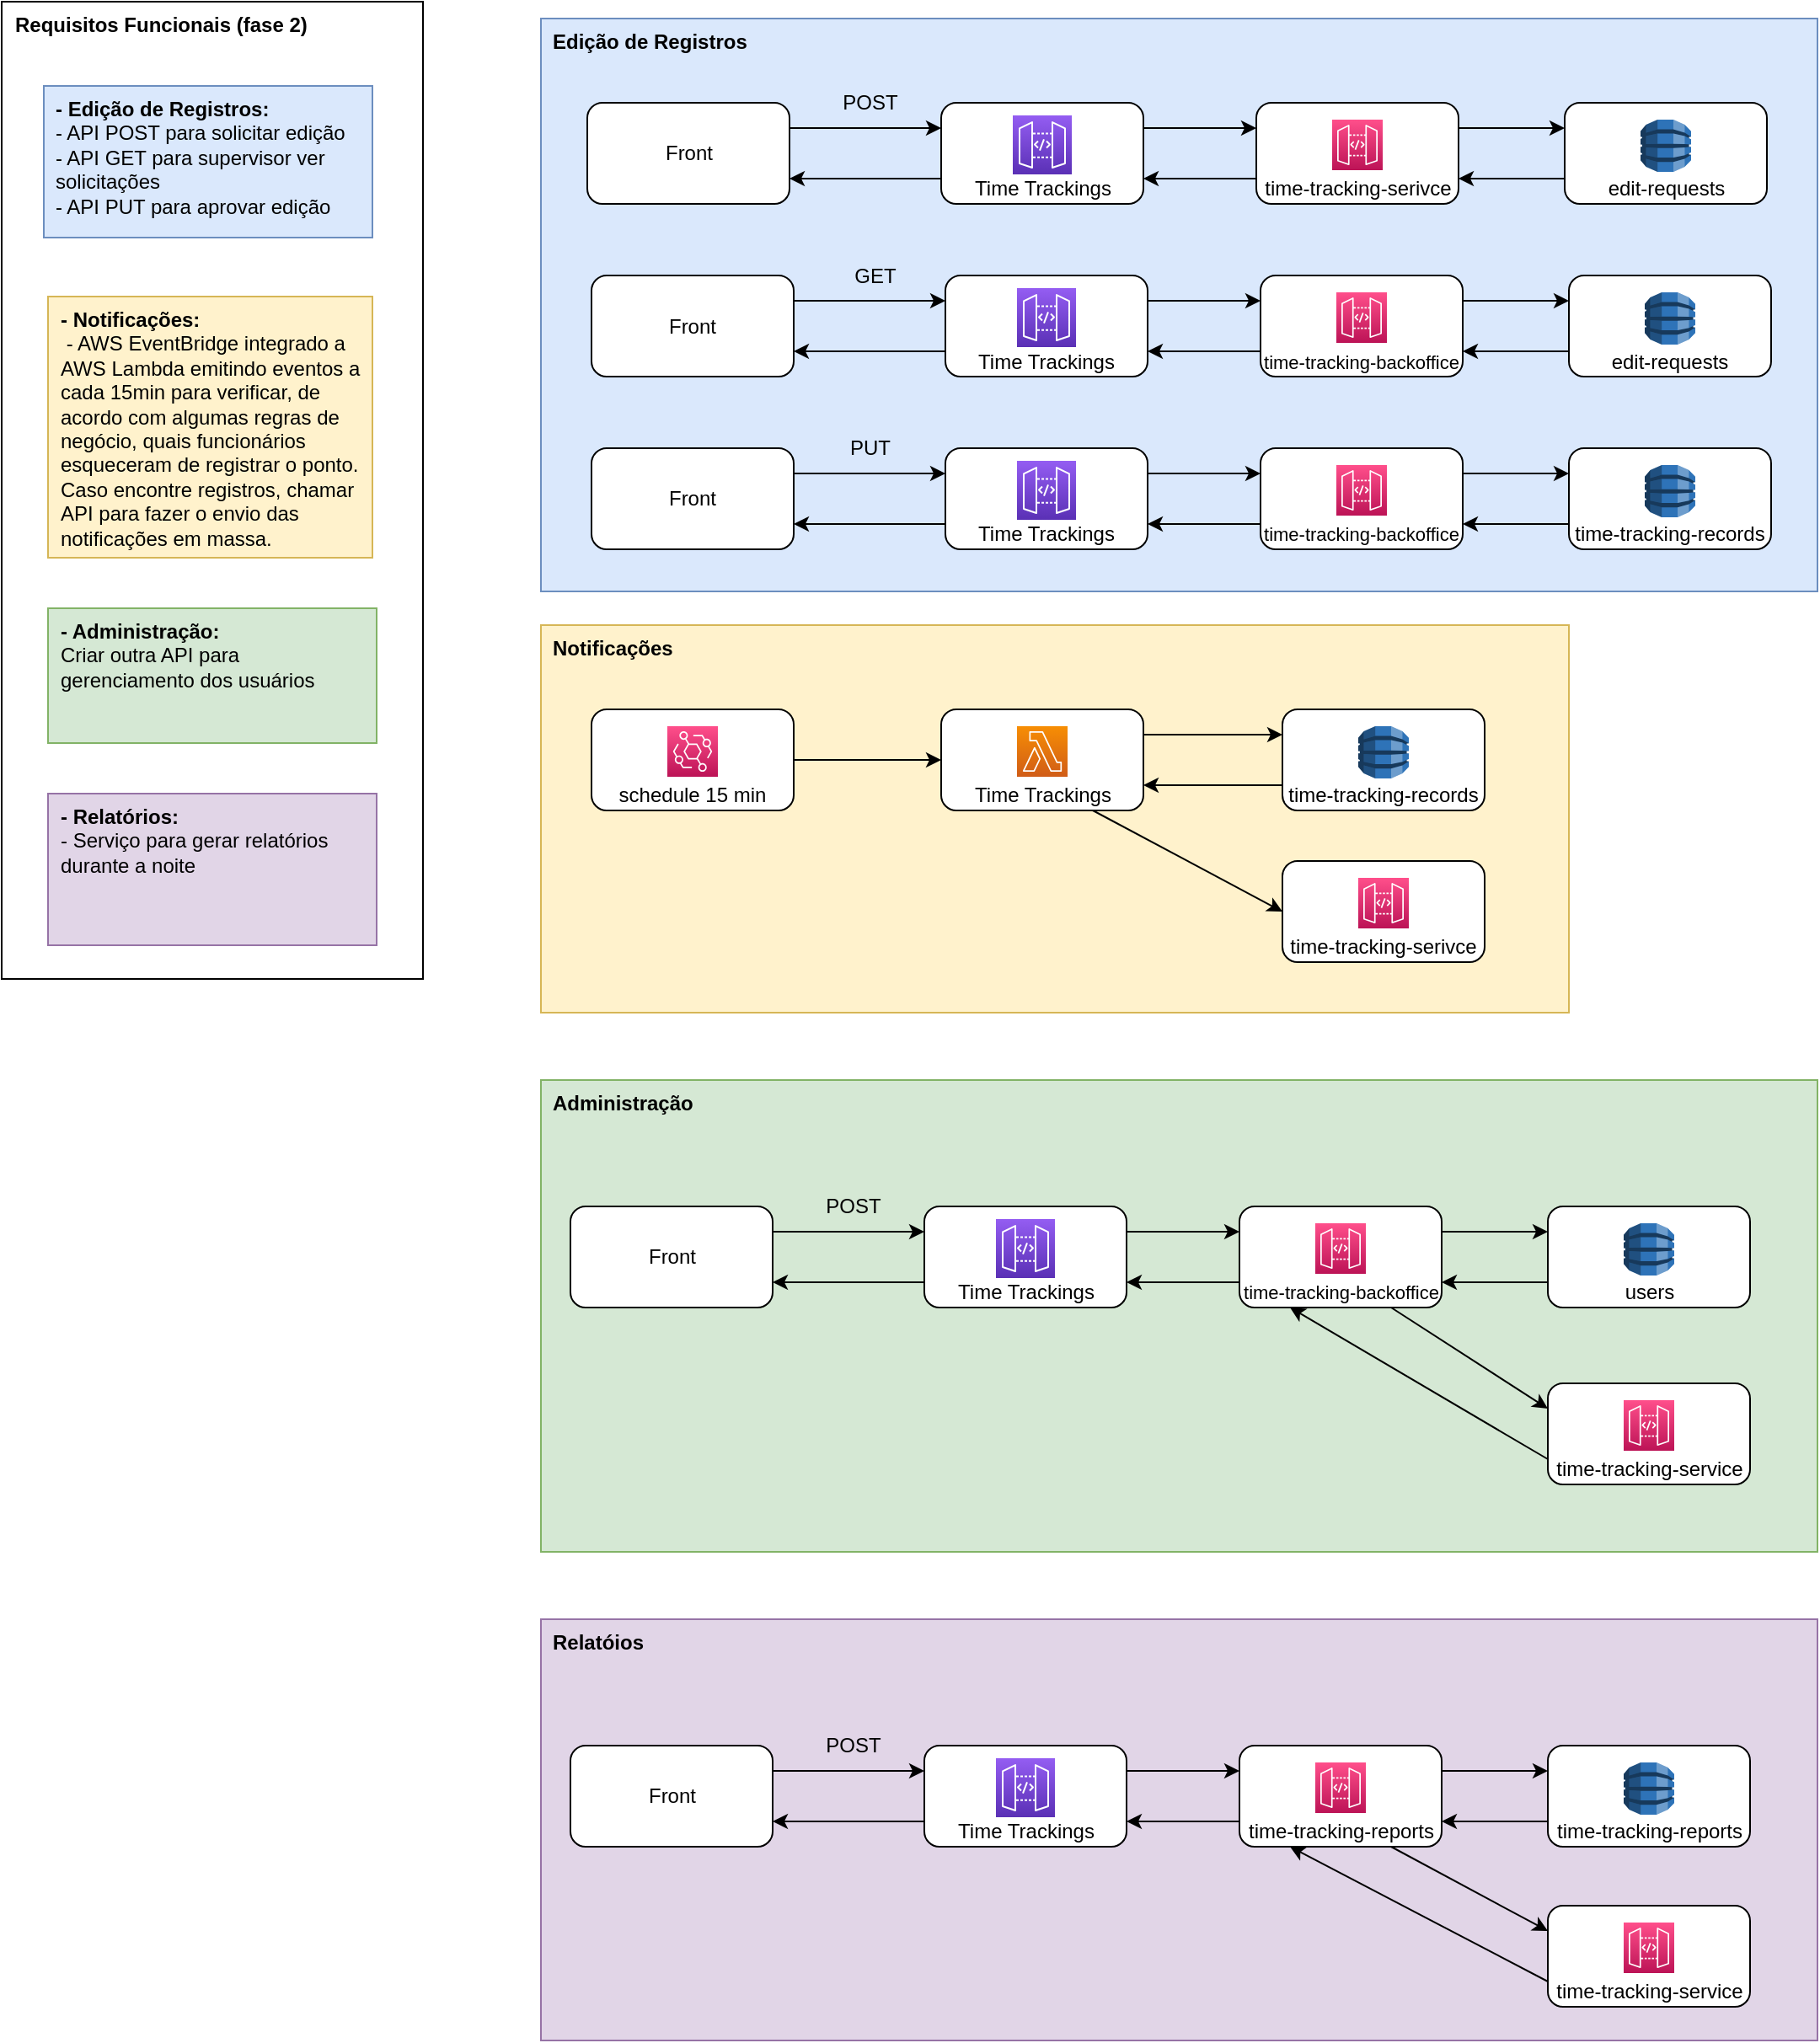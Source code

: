 <mxfile>
    <diagram id="Dt_Y4vuhJiNYURmJwnkU" name="Page-1">
        <mxGraphModel dx="3785" dy="1968" grid="1" gridSize="10" guides="1" tooltips="1" connect="1" arrows="1" fold="1" page="1" pageScale="1" pageWidth="850" pageHeight="1100" math="0" shadow="0">
            <root>
                <mxCell id="0"/>
                <mxCell id="1" parent="0"/>
                <mxCell id="3" value="Requisitos Funcionais (fase 2)" style="rounded=0;whiteSpace=wrap;html=1;align=left;verticalAlign=top;fontStyle=1;spacingLeft=6;" vertex="1" parent="1">
                    <mxGeometry x="20" y="20" width="250" height="500" as="geometry"/>
                </mxCell>
                <mxCell id="4" value="&lt;b&gt;- Edição de Registros:&lt;/b&gt;&lt;br&gt;- API POST para solicitar edição&lt;br&gt;- API PUT para aprovar edição" style="rounded=0;whiteSpace=wrap;html=1;align=left;verticalAlign=top;spacingLeft=5;" vertex="1" parent="1">
                    <mxGeometry x="45" y="70" width="195" height="60" as="geometry"/>
                </mxCell>
                <mxCell id="5" value="&lt;b&gt;- Notificações:&lt;/b&gt;&lt;br&gt;&amp;nbsp;" style="rounded=0;whiteSpace=wrap;html=1;align=left;verticalAlign=top;spacingLeft=5;" vertex="1" parent="1">
                    <mxGeometry x="45" y="160" width="195" height="90" as="geometry"/>
                </mxCell>
                <mxCell id="6" value="&lt;b&gt;- Administração:&lt;/b&gt;&lt;br&gt;" style="rounded=0;whiteSpace=wrap;html=1;align=left;verticalAlign=top;spacingLeft=5;" vertex="1" parent="1">
                    <mxGeometry x="45" y="285" width="195" height="80" as="geometry"/>
                </mxCell>
                <mxCell id="7" value="&lt;b&gt;- Relatórios:&lt;/b&gt;&lt;br&gt;" style="rounded=0;whiteSpace=wrap;html=1;align=left;verticalAlign=top;spacingLeft=5;" vertex="1" parent="1">
                    <mxGeometry x="45" y="400" width="195" height="90" as="geometry"/>
                </mxCell>
                <mxCell id="8" value="Requisitos Funcionais (fase 2)" style="rounded=0;whiteSpace=wrap;html=1;align=left;verticalAlign=top;fontStyle=1;spacingLeft=6;" vertex="1" parent="1">
                    <mxGeometry x="20" y="20" width="250" height="580" as="geometry"/>
                </mxCell>
                <mxCell id="9" value="&lt;b&gt;- Edição de Registros:&lt;/b&gt;&lt;br&gt;- API POST para solicitar edição&lt;br&gt;- API GET para supervisor ver solicitações&lt;br&gt;- API PUT para aprovar edição" style="rounded=0;whiteSpace=wrap;html=1;align=left;verticalAlign=top;spacingLeft=5;fillColor=#dae8fc;strokeColor=#6c8ebf;" vertex="1" parent="1">
                    <mxGeometry x="45" y="70" width="195" height="90" as="geometry"/>
                </mxCell>
                <mxCell id="10" value="&lt;b&gt;- Notificações:&lt;/b&gt;&lt;br&gt;&amp;nbsp;- AWS EventBridge integrado a AWS Lambda emitindo eventos a cada 15min para verificar, de acordo com algumas regras de negócio, quais funcionários esqueceram de registrar o ponto. Caso encontre registros, chamar API para fazer o envio das notificações em massa." style="rounded=0;whiteSpace=wrap;html=1;align=left;verticalAlign=top;spacingLeft=5;fillColor=#fff2cc;strokeColor=#d6b656;" vertex="1" parent="1">
                    <mxGeometry x="47.5" y="195" width="192.5" height="155" as="geometry"/>
                </mxCell>
                <mxCell id="11" value="&lt;b&gt;- Administração:&lt;br&gt;&lt;/b&gt;Criar outra API para gerenciamento dos usuários" style="rounded=0;whiteSpace=wrap;html=1;align=left;verticalAlign=top;spacingLeft=5;fillColor=#d5e8d4;strokeColor=#82b366;" vertex="1" parent="1">
                    <mxGeometry x="47.5" y="380" width="195" height="80" as="geometry"/>
                </mxCell>
                <mxCell id="12" value="&lt;b&gt;- Relatórios:&lt;br&gt;&lt;/b&gt;- Serviço para gerar relatórios durante a noite" style="rounded=0;whiteSpace=wrap;html=1;align=left;verticalAlign=top;spacingLeft=5;fillColor=#e1d5e7;strokeColor=#9673a6;" vertex="1" parent="1">
                    <mxGeometry x="47.5" y="490" width="195" height="90" as="geometry"/>
                </mxCell>
                <mxCell id="68" value="&lt;b style=&quot;border-color: var(--border-color);&quot;&gt;Edição de Registros&lt;/b&gt;" style="rounded=0;whiteSpace=wrap;html=1;container=0;align=left;verticalAlign=top;spacingLeft=5;fillColor=#dae8fc;strokeColor=#6c8ebf;" vertex="1" parent="1">
                    <mxGeometry x="340" y="30" width="757.5" height="340" as="geometry"/>
                </mxCell>
                <mxCell id="69" style="edgeStyle=none;html=1;entryX=0;entryY=0.25;entryDx=0;entryDy=0;exitX=1;exitY=0.25;exitDx=0;exitDy=0;" edge="1" parent="1" source="70" target="84">
                    <mxGeometry relative="1" as="geometry"/>
                </mxCell>
                <mxCell id="70" value="Front" style="rounded=1;whiteSpace=wrap;html=1;container=0;" vertex="1" parent="1">
                    <mxGeometry x="367.5" y="80" width="120" height="60" as="geometry"/>
                </mxCell>
                <mxCell id="71" value="POST" style="text;html=1;align=center;verticalAlign=middle;resizable=0;points=[];autosize=1;strokeColor=none;fillColor=none;container=0;" vertex="1" parent="1">
                    <mxGeometry x="505" y="65" width="60" height="30" as="geometry"/>
                </mxCell>
                <mxCell id="72" value="" style="group;spacingBottom=0;" vertex="1" connectable="0" parent="1">
                    <mxGeometry x="764.5" y="80" width="123" height="103" as="geometry"/>
                </mxCell>
                <mxCell id="73" value="&lt;span style=&quot;&quot;&gt;time-tracking-serivce&lt;/span&gt;" style="rounded=1;whiteSpace=wrap;html=1;container=0;verticalAlign=bottom;" vertex="1" parent="72">
                    <mxGeometry width="120" height="60" as="geometry"/>
                </mxCell>
                <mxCell id="74" value="" style="sketch=0;points=[[0,0,0],[0.25,0,0],[0.5,0,0],[0.75,0,0],[1,0,0],[0,1,0],[0.25,1,0],[0.5,1,0],[0.75,1,0],[1,1,0],[0,0.25,0],[0,0.5,0],[0,0.75,0],[1,0.25,0],[1,0.5,0],[1,0.75,0]];outlineConnect=0;fontColor=#232F3E;gradientColor=#FF4F8B;gradientDirection=north;fillColor=#BC1356;strokeColor=#ffffff;dashed=0;verticalLabelPosition=bottom;verticalAlign=top;align=center;html=1;fontSize=12;fontStyle=0;aspect=fixed;shape=mxgraph.aws4.resourceIcon;resIcon=mxgraph.aws4.api_gateway;container=0;" vertex="1" parent="72">
                    <mxGeometry x="45" y="10" width="30" height="30" as="geometry"/>
                </mxCell>
                <mxCell id="75" value="" style="group" vertex="1" connectable="0" parent="1">
                    <mxGeometry x="947.5" y="80" width="120" height="60" as="geometry"/>
                </mxCell>
                <mxCell id="76" value="edit-requests" style="rounded=1;whiteSpace=wrap;html=1;container=0;verticalAlign=bottom;" vertex="1" parent="75">
                    <mxGeometry width="120" height="60" as="geometry"/>
                </mxCell>
                <mxCell id="77" value="" style="outlineConnect=0;dashed=0;verticalLabelPosition=bottom;verticalAlign=top;align=center;html=1;shape=mxgraph.aws3.dynamo_db;fillColor=#2E73B8;gradientColor=none;" vertex="1" parent="75">
                    <mxGeometry x="45" y="10" width="30" height="31" as="geometry"/>
                </mxCell>
                <mxCell id="78" style="edgeStyle=none;html=1;entryX=0;entryY=0.25;entryDx=0;entryDy=0;exitX=1;exitY=0.25;exitDx=0;exitDy=0;" edge="1" parent="1" source="73" target="76">
                    <mxGeometry relative="1" as="geometry"/>
                </mxCell>
                <mxCell id="79" style="edgeStyle=none;html=1;entryX=1;entryY=0.75;entryDx=0;entryDy=0;exitX=0;exitY=0.75;exitDx=0;exitDy=0;" edge="1" parent="1" source="76" target="73">
                    <mxGeometry relative="1" as="geometry"/>
                </mxCell>
                <mxCell id="80" style="edgeStyle=none;html=1;entryX=1;entryY=0.75;entryDx=0;entryDy=0;exitX=0;exitY=0.75;exitDx=0;exitDy=0;" edge="1" parent="1" source="84" target="70">
                    <mxGeometry relative="1" as="geometry"/>
                </mxCell>
                <mxCell id="81" style="edgeStyle=none;html=1;entryX=0;entryY=0.25;entryDx=0;entryDy=0;exitX=1;exitY=0.25;exitDx=0;exitDy=0;" edge="1" parent="1" source="84" target="73">
                    <mxGeometry relative="1" as="geometry"/>
                </mxCell>
                <mxCell id="82" style="edgeStyle=none;html=1;entryX=1;entryY=0.75;entryDx=0;entryDy=0;exitX=0;exitY=0.75;exitDx=0;exitDy=0;" edge="1" parent="1" source="73" target="84">
                    <mxGeometry relative="1" as="geometry"/>
                </mxCell>
                <mxCell id="83" value="" style="group" vertex="1" connectable="0" parent="1">
                    <mxGeometry x="577.5" y="80" width="120" height="60" as="geometry"/>
                </mxCell>
                <mxCell id="84" value="&lt;span style=&quot;&quot;&gt;Time Trackings&lt;/span&gt;" style="rounded=1;whiteSpace=wrap;html=1;container=0;verticalAlign=bottom;" vertex="1" parent="83">
                    <mxGeometry width="120" height="60" as="geometry"/>
                </mxCell>
                <mxCell id="85" value="" style="sketch=0;points=[[0,0,0],[0.25,0,0],[0.5,0,0],[0.75,0,0],[1,0,0],[0,1,0],[0.25,1,0],[0.5,1,0],[0.75,1,0],[1,1,0],[0,0.25,0],[0,0.5,0],[0,0.75,0],[1,0.25,0],[1,0.5,0],[1,0.75,0]];outlineConnect=0;fontColor=#232F3E;gradientColor=#945DF2;gradientDirection=north;fillColor=#5A30B5;strokeColor=#ffffff;dashed=0;verticalLabelPosition=bottom;verticalAlign=top;align=center;html=1;fontSize=12;fontStyle=0;aspect=fixed;shape=mxgraph.aws4.resourceIcon;resIcon=mxgraph.aws4.api_gateway;" vertex="1" parent="83">
                    <mxGeometry x="42.5" y="7.5" width="35" height="35" as="geometry"/>
                </mxCell>
                <mxCell id="86" style="edgeStyle=none;html=1;entryX=0;entryY=0.25;entryDx=0;entryDy=0;exitX=1;exitY=0.25;exitDx=0;exitDy=0;" edge="1" parent="1" source="87" target="100">
                    <mxGeometry relative="1" as="geometry"/>
                </mxCell>
                <mxCell id="87" value="Front" style="rounded=1;whiteSpace=wrap;html=1;container=0;" vertex="1" parent="1">
                    <mxGeometry x="370" y="182.5" width="120" height="60" as="geometry"/>
                </mxCell>
                <mxCell id="88" value="GET" style="text;html=1;align=center;verticalAlign=middle;resizable=0;points=[];autosize=1;strokeColor=none;fillColor=none;container=0;" vertex="1" parent="1">
                    <mxGeometry x="512.5" y="167.5" width="50" height="30" as="geometry"/>
                </mxCell>
                <mxCell id="89" value="&lt;span style=&quot;font-size: 11px;&quot;&gt;time-tracking-backoffice&lt;/span&gt;" style="rounded=1;whiteSpace=wrap;html=1;container=0;verticalAlign=bottom;" vertex="1" parent="1">
                    <mxGeometry x="767" y="182.5" width="120" height="60" as="geometry"/>
                </mxCell>
                <mxCell id="90" value="" style="sketch=0;points=[[0,0,0],[0.25,0,0],[0.5,0,0],[0.75,0,0],[1,0,0],[0,1,0],[0.25,1,0],[0.5,1,0],[0.75,1,0],[1,1,0],[0,0.25,0],[0,0.5,0],[0,0.75,0],[1,0.25,0],[1,0.5,0],[1,0.75,0]];outlineConnect=0;fontColor=#232F3E;gradientColor=#FF4F8B;gradientDirection=north;fillColor=#BC1356;strokeColor=#ffffff;dashed=0;verticalLabelPosition=bottom;verticalAlign=top;align=center;html=1;fontSize=12;fontStyle=0;aspect=fixed;shape=mxgraph.aws4.resourceIcon;resIcon=mxgraph.aws4.api_gateway;container=0;" vertex="1" parent="1">
                    <mxGeometry x="812" y="192.5" width="30" height="30" as="geometry"/>
                </mxCell>
                <mxCell id="91" value="" style="group" vertex="1" connectable="0" parent="1">
                    <mxGeometry x="950" y="182.5" width="120" height="60" as="geometry"/>
                </mxCell>
                <mxCell id="92" value="edit-requests" style="rounded=1;whiteSpace=wrap;html=1;container=0;verticalAlign=bottom;" vertex="1" parent="91">
                    <mxGeometry width="120" height="60" as="geometry"/>
                </mxCell>
                <mxCell id="93" value="" style="outlineConnect=0;dashed=0;verticalLabelPosition=bottom;verticalAlign=top;align=center;html=1;shape=mxgraph.aws3.dynamo_db;fillColor=#2E73B8;gradientColor=none;" vertex="1" parent="91">
                    <mxGeometry x="45" y="10" width="30" height="31" as="geometry"/>
                </mxCell>
                <mxCell id="94" style="edgeStyle=none;html=1;entryX=0;entryY=0.25;entryDx=0;entryDy=0;exitX=1;exitY=0.25;exitDx=0;exitDy=0;" edge="1" parent="1" source="89" target="92">
                    <mxGeometry relative="1" as="geometry"/>
                </mxCell>
                <mxCell id="95" style="edgeStyle=none;html=1;entryX=1;entryY=0.75;entryDx=0;entryDy=0;exitX=0;exitY=0.75;exitDx=0;exitDy=0;" edge="1" parent="1" source="92" target="89">
                    <mxGeometry relative="1" as="geometry"/>
                </mxCell>
                <mxCell id="96" style="edgeStyle=none;html=1;entryX=1;entryY=0.75;entryDx=0;entryDy=0;exitX=0;exitY=0.75;exitDx=0;exitDy=0;" edge="1" parent="1" source="100" target="87">
                    <mxGeometry relative="1" as="geometry"/>
                </mxCell>
                <mxCell id="97" style="edgeStyle=none;html=1;entryX=0;entryY=0.25;entryDx=0;entryDy=0;exitX=1;exitY=0.25;exitDx=0;exitDy=0;" edge="1" parent="1" source="100" target="89">
                    <mxGeometry relative="1" as="geometry"/>
                </mxCell>
                <mxCell id="98" style="edgeStyle=none;html=1;entryX=1;entryY=0.75;entryDx=0;entryDy=0;exitX=0;exitY=0.75;exitDx=0;exitDy=0;" edge="1" parent="1" source="89" target="100">
                    <mxGeometry relative="1" as="geometry"/>
                </mxCell>
                <mxCell id="99" value="" style="group" vertex="1" connectable="0" parent="1">
                    <mxGeometry x="580" y="182.5" width="120" height="60" as="geometry"/>
                </mxCell>
                <mxCell id="100" value="&lt;span style=&quot;&quot;&gt;Time Trackings&lt;/span&gt;" style="rounded=1;whiteSpace=wrap;html=1;container=0;verticalAlign=bottom;" vertex="1" parent="99">
                    <mxGeometry width="120" height="60" as="geometry"/>
                </mxCell>
                <mxCell id="101" value="" style="sketch=0;points=[[0,0,0],[0.25,0,0],[0.5,0,0],[0.75,0,0],[1,0,0],[0,1,0],[0.25,1,0],[0.5,1,0],[0.75,1,0],[1,1,0],[0,0.25,0],[0,0.5,0],[0,0.75,0],[1,0.25,0],[1,0.5,0],[1,0.75,0]];outlineConnect=0;fontColor=#232F3E;gradientColor=#945DF2;gradientDirection=north;fillColor=#5A30B5;strokeColor=#ffffff;dashed=0;verticalLabelPosition=bottom;verticalAlign=top;align=center;html=1;fontSize=12;fontStyle=0;aspect=fixed;shape=mxgraph.aws4.resourceIcon;resIcon=mxgraph.aws4.api_gateway;" vertex="1" parent="99">
                    <mxGeometry x="42.5" y="7.5" width="35" height="35" as="geometry"/>
                </mxCell>
                <mxCell id="102" style="edgeStyle=none;html=1;entryX=0;entryY=0.25;entryDx=0;entryDy=0;exitX=1;exitY=0.25;exitDx=0;exitDy=0;" edge="1" parent="1" source="103" target="116">
                    <mxGeometry relative="1" as="geometry"/>
                </mxCell>
                <mxCell id="103" value="Front" style="rounded=1;whiteSpace=wrap;html=1;container=0;" vertex="1" parent="1">
                    <mxGeometry x="370" y="285" width="120" height="60" as="geometry"/>
                </mxCell>
                <mxCell id="104" value="PUT" style="text;html=1;align=center;verticalAlign=middle;resizable=0;points=[];autosize=1;strokeColor=none;fillColor=none;container=0;" vertex="1" parent="1">
                    <mxGeometry x="510" y="270" width="50" height="30" as="geometry"/>
                </mxCell>
                <mxCell id="105" value="&lt;span style=&quot;font-size: 11px;&quot;&gt;time-tracking-backoffice&lt;/span&gt;" style="rounded=1;whiteSpace=wrap;html=1;container=0;verticalAlign=bottom;" vertex="1" parent="1">
                    <mxGeometry x="767" y="285" width="120" height="60" as="geometry"/>
                </mxCell>
                <mxCell id="106" value="" style="sketch=0;points=[[0,0,0],[0.25,0,0],[0.5,0,0],[0.75,0,0],[1,0,0],[0,1,0],[0.25,1,0],[0.5,1,0],[0.75,1,0],[1,1,0],[0,0.25,0],[0,0.5,0],[0,0.75,0],[1,0.25,0],[1,0.5,0],[1,0.75,0]];outlineConnect=0;fontColor=#232F3E;gradientColor=#FF4F8B;gradientDirection=north;fillColor=#BC1356;strokeColor=#ffffff;dashed=0;verticalLabelPosition=bottom;verticalAlign=top;align=center;html=1;fontSize=12;fontStyle=0;aspect=fixed;shape=mxgraph.aws4.resourceIcon;resIcon=mxgraph.aws4.api_gateway;container=0;" vertex="1" parent="1">
                    <mxGeometry x="812" y="295" width="30" height="30" as="geometry"/>
                </mxCell>
                <mxCell id="107" value="" style="group" vertex="1" connectable="0" parent="1">
                    <mxGeometry x="950" y="285" width="120" height="60" as="geometry"/>
                </mxCell>
                <mxCell id="108" value="time-tracking-records" style="rounded=1;whiteSpace=wrap;html=1;container=0;verticalAlign=bottom;" vertex="1" parent="107">
                    <mxGeometry width="120" height="60" as="geometry"/>
                </mxCell>
                <mxCell id="109" value="" style="outlineConnect=0;dashed=0;verticalLabelPosition=bottom;verticalAlign=top;align=center;html=1;shape=mxgraph.aws3.dynamo_db;fillColor=#2E73B8;gradientColor=none;" vertex="1" parent="107">
                    <mxGeometry x="45" y="10" width="30" height="31" as="geometry"/>
                </mxCell>
                <mxCell id="110" style="edgeStyle=none;html=1;entryX=0;entryY=0.25;entryDx=0;entryDy=0;exitX=1;exitY=0.25;exitDx=0;exitDy=0;" edge="1" parent="1" source="105" target="108">
                    <mxGeometry relative="1" as="geometry"/>
                </mxCell>
                <mxCell id="111" style="edgeStyle=none;html=1;entryX=1;entryY=0.75;entryDx=0;entryDy=0;exitX=0;exitY=0.75;exitDx=0;exitDy=0;" edge="1" parent="1" source="108" target="105">
                    <mxGeometry relative="1" as="geometry"/>
                </mxCell>
                <mxCell id="112" style="edgeStyle=none;html=1;entryX=1;entryY=0.75;entryDx=0;entryDy=0;exitX=0;exitY=0.75;exitDx=0;exitDy=0;" edge="1" parent="1" source="116" target="103">
                    <mxGeometry relative="1" as="geometry"/>
                </mxCell>
                <mxCell id="113" style="edgeStyle=none;html=1;entryX=0;entryY=0.25;entryDx=0;entryDy=0;exitX=1;exitY=0.25;exitDx=0;exitDy=0;" edge="1" parent="1" source="116" target="105">
                    <mxGeometry relative="1" as="geometry"/>
                </mxCell>
                <mxCell id="114" style="edgeStyle=none;html=1;entryX=1;entryY=0.75;entryDx=0;entryDy=0;exitX=0;exitY=0.75;exitDx=0;exitDy=0;" edge="1" parent="1" source="105" target="116">
                    <mxGeometry relative="1" as="geometry"/>
                </mxCell>
                <mxCell id="115" value="" style="group" vertex="1" connectable="0" parent="1">
                    <mxGeometry x="580" y="285" width="120" height="60" as="geometry"/>
                </mxCell>
                <mxCell id="116" value="&lt;span style=&quot;&quot;&gt;Time Trackings&lt;/span&gt;" style="rounded=1;whiteSpace=wrap;html=1;container=0;verticalAlign=bottom;" vertex="1" parent="115">
                    <mxGeometry width="120" height="60" as="geometry"/>
                </mxCell>
                <mxCell id="117" value="" style="sketch=0;points=[[0,0,0],[0.25,0,0],[0.5,0,0],[0.75,0,0],[1,0,0],[0,1,0],[0.25,1,0],[0.5,1,0],[0.75,1,0],[1,1,0],[0,0.25,0],[0,0.5,0],[0,0.75,0],[1,0.25,0],[1,0.5,0],[1,0.75,0]];outlineConnect=0;fontColor=#232F3E;gradientColor=#945DF2;gradientDirection=north;fillColor=#5A30B5;strokeColor=#ffffff;dashed=0;verticalLabelPosition=bottom;verticalAlign=top;align=center;html=1;fontSize=12;fontStyle=0;aspect=fixed;shape=mxgraph.aws4.resourceIcon;resIcon=mxgraph.aws4.api_gateway;" vertex="1" parent="115">
                    <mxGeometry x="42.5" y="7.5" width="35" height="35" as="geometry"/>
                </mxCell>
                <mxCell id="119" value="&lt;b style=&quot;border-color: var(--border-color);&quot;&gt;Notificações&lt;/b&gt;" style="rounded=0;whiteSpace=wrap;html=1;container=0;align=left;verticalAlign=top;spacingLeft=5;fillColor=#fff2cc;strokeColor=#d6b656;" vertex="1" parent="1">
                    <mxGeometry x="340" y="390" width="610" height="230" as="geometry"/>
                </mxCell>
                <mxCell id="126" value="" style="group" vertex="1" connectable="0" parent="1">
                    <mxGeometry x="780" y="440" width="120" height="60" as="geometry"/>
                </mxCell>
                <mxCell id="127" value="time-tracking-records" style="rounded=1;whiteSpace=wrap;html=1;container=0;verticalAlign=bottom;" vertex="1" parent="126">
                    <mxGeometry width="120" height="60" as="geometry"/>
                </mxCell>
                <mxCell id="128" value="" style="outlineConnect=0;dashed=0;verticalLabelPosition=bottom;verticalAlign=top;align=center;html=1;shape=mxgraph.aws3.dynamo_db;fillColor=#2E73B8;gradientColor=none;" vertex="1" parent="126">
                    <mxGeometry x="45" y="10" width="30" height="31" as="geometry"/>
                </mxCell>
                <mxCell id="132" style="edgeStyle=none;html=1;entryX=0;entryY=0.25;entryDx=0;entryDy=0;exitX=1;exitY=0.25;exitDx=0;exitDy=0;" edge="1" parent="1" source="135" target="127">
                    <mxGeometry relative="1" as="geometry">
                        <mxPoint x="764.5" y="455" as="targetPoint"/>
                    </mxGeometry>
                </mxCell>
                <mxCell id="133" style="edgeStyle=none;html=1;entryX=1;entryY=0.75;entryDx=0;entryDy=0;exitX=0;exitY=0.75;exitDx=0;exitDy=0;" edge="1" parent="1" source="127" target="135">
                    <mxGeometry relative="1" as="geometry">
                        <mxPoint x="764.5" y="485" as="sourcePoint"/>
                    </mxGeometry>
                </mxCell>
                <mxCell id="134" value="" style="group" vertex="1" connectable="0" parent="1">
                    <mxGeometry x="577.5" y="440" width="120" height="60" as="geometry"/>
                </mxCell>
                <mxCell id="135" value="&lt;span style=&quot;&quot;&gt;Time Trackings&lt;/span&gt;" style="rounded=1;whiteSpace=wrap;html=1;container=0;verticalAlign=bottom;" vertex="1" parent="134">
                    <mxGeometry width="120" height="60" as="geometry"/>
                </mxCell>
                <mxCell id="174" value="" style="sketch=0;points=[[0,0,0],[0.25,0,0],[0.5,0,0],[0.75,0,0],[1,0,0],[0,1,0],[0.25,1,0],[0.5,1,0],[0.75,1,0],[1,1,0],[0,0.25,0],[0,0.5,0],[0,0.75,0],[1,0.25,0],[1,0.5,0],[1,0.75,0]];outlineConnect=0;fontColor=#232F3E;gradientColor=#F78E04;gradientDirection=north;fillColor=#D05C17;strokeColor=#ffffff;dashed=0;verticalLabelPosition=bottom;verticalAlign=top;align=center;html=1;fontSize=12;fontStyle=0;aspect=fixed;shape=mxgraph.aws4.resourceIcon;resIcon=mxgraph.aws4.lambda;container=0;" vertex="1" parent="134">
                    <mxGeometry x="45" y="10" width="30" height="30" as="geometry"/>
                </mxCell>
                <mxCell id="173" style="edgeStyle=none;html=1;entryX=0;entryY=0.5;entryDx=0;entryDy=0;" edge="1" parent="1" source="170" target="135">
                    <mxGeometry relative="1" as="geometry"/>
                </mxCell>
                <mxCell id="170" value="&lt;span style=&quot;&quot;&gt;schedule 15 min&lt;/span&gt;" style="rounded=1;whiteSpace=wrap;html=1;container=0;verticalAlign=bottom;" vertex="1" parent="1">
                    <mxGeometry x="370" y="440" width="120" height="60" as="geometry"/>
                </mxCell>
                <mxCell id="169" value="" style="sketch=0;points=[[0,0,0],[0.25,0,0],[0.5,0,0],[0.75,0,0],[1,0,0],[0,1,0],[0.25,1,0],[0.5,1,0],[0.75,1,0],[1,1,0],[0,0.25,0],[0,0.5,0],[0,0.75,0],[1,0.25,0],[1,0.5,0],[1,0.75,0]];outlineConnect=0;fontColor=#232F3E;gradientColor=#FF4F8B;gradientDirection=north;fillColor=#BC1356;strokeColor=#ffffff;dashed=0;verticalLabelPosition=bottom;verticalAlign=top;align=center;html=1;fontSize=12;fontStyle=0;aspect=fixed;shape=mxgraph.aws4.resourceIcon;resIcon=mxgraph.aws4.eventbridge;" vertex="1" parent="1">
                    <mxGeometry x="415" y="450" width="30" height="30" as="geometry"/>
                </mxCell>
                <mxCell id="175" style="edgeStyle=none;html=1;entryX=0;entryY=0.5;entryDx=0;entryDy=0;exitX=0.75;exitY=1;exitDx=0;exitDy=0;" edge="1" parent="1" source="135" target="140">
                    <mxGeometry relative="1" as="geometry"/>
                </mxCell>
                <mxCell id="177" value="" style="group" vertex="1" connectable="0" parent="1">
                    <mxGeometry x="780" y="530" width="120" height="60" as="geometry"/>
                </mxCell>
                <mxCell id="140" value="&lt;span style=&quot;&quot;&gt;time-tracking-serivce&lt;/span&gt;" style="rounded=1;whiteSpace=wrap;html=1;container=0;verticalAlign=bottom;" vertex="1" parent="177">
                    <mxGeometry width="120" height="60" as="geometry"/>
                </mxCell>
                <mxCell id="141" value="" style="sketch=0;points=[[0,0,0],[0.25,0,0],[0.5,0,0],[0.75,0,0],[1,0,0],[0,1,0],[0.25,1,0],[0.5,1,0],[0.75,1,0],[1,1,0],[0,0.25,0],[0,0.5,0],[0,0.75,0],[1,0.25,0],[1,0.5,0],[1,0.75,0]];outlineConnect=0;fontColor=#232F3E;gradientColor=#FF4F8B;gradientDirection=north;fillColor=#BC1356;strokeColor=#ffffff;dashed=0;verticalLabelPosition=bottom;verticalAlign=top;align=center;html=1;fontSize=12;fontStyle=0;aspect=fixed;shape=mxgraph.aws4.resourceIcon;resIcon=mxgraph.aws4.api_gateway;container=0;" vertex="1" parent="177">
                    <mxGeometry x="45" y="10" width="30" height="30" as="geometry"/>
                </mxCell>
                <mxCell id="195" value="&lt;b style=&quot;border-color: var(--border-color);&quot;&gt;Administração&lt;/b&gt;" style="rounded=0;whiteSpace=wrap;html=1;container=0;align=left;verticalAlign=top;spacingLeft=5;fillColor=#d5e8d4;strokeColor=#82b366;" vertex="1" parent="1">
                    <mxGeometry x="340" y="660" width="757.5" height="280" as="geometry"/>
                </mxCell>
                <mxCell id="196" style="edgeStyle=none;html=1;entryX=0;entryY=0.25;entryDx=0;entryDy=0;exitX=1;exitY=0.25;exitDx=0;exitDy=0;" edge="1" parent="1" source="197" target="210">
                    <mxGeometry relative="1" as="geometry"/>
                </mxCell>
                <mxCell id="197" value="Front" style="rounded=1;whiteSpace=wrap;html=1;container=0;" vertex="1" parent="1">
                    <mxGeometry x="357.5" y="735" width="120" height="60" as="geometry"/>
                </mxCell>
                <mxCell id="198" value="POST" style="text;html=1;align=center;verticalAlign=middle;resizable=0;points=[];autosize=1;strokeColor=none;fillColor=none;container=0;" vertex="1" parent="1">
                    <mxGeometry x="495" y="720" width="60" height="30" as="geometry"/>
                </mxCell>
                <mxCell id="235" style="edgeStyle=none;html=1;entryX=0;entryY=0.25;entryDx=0;entryDy=0;fontSize=11;exitX=0.75;exitY=1;exitDx=0;exitDy=0;" edge="1" parent="1" source="199" target="233">
                    <mxGeometry relative="1" as="geometry"/>
                </mxCell>
                <mxCell id="199" value="&lt;span style=&quot;&quot;&gt;&lt;font style=&quot;font-size: 11px;&quot;&gt;time-tracking-backoffice&lt;/font&gt;&lt;/span&gt;" style="rounded=1;whiteSpace=wrap;html=1;container=0;verticalAlign=bottom;" vertex="1" parent="1">
                    <mxGeometry x="754.5" y="735" width="120" height="60" as="geometry"/>
                </mxCell>
                <mxCell id="200" value="" style="sketch=0;points=[[0,0,0],[0.25,0,0],[0.5,0,0],[0.75,0,0],[1,0,0],[0,1,0],[0.25,1,0],[0.5,1,0],[0.75,1,0],[1,1,0],[0,0.25,0],[0,0.5,0],[0,0.75,0],[1,0.25,0],[1,0.5,0],[1,0.75,0]];outlineConnect=0;fontColor=#232F3E;gradientColor=#FF4F8B;gradientDirection=north;fillColor=#BC1356;strokeColor=#ffffff;dashed=0;verticalLabelPosition=bottom;verticalAlign=top;align=center;html=1;fontSize=12;fontStyle=0;aspect=fixed;shape=mxgraph.aws4.resourceIcon;resIcon=mxgraph.aws4.api_gateway;container=0;" vertex="1" parent="1">
                    <mxGeometry x="799.5" y="745" width="30" height="30" as="geometry"/>
                </mxCell>
                <mxCell id="201" value="" style="group" vertex="1" connectable="0" parent="1">
                    <mxGeometry x="937.5" y="735" width="120" height="60" as="geometry"/>
                </mxCell>
                <mxCell id="202" value="users" style="rounded=1;whiteSpace=wrap;html=1;container=0;verticalAlign=bottom;" vertex="1" parent="201">
                    <mxGeometry width="120" height="60" as="geometry"/>
                </mxCell>
                <mxCell id="203" value="" style="outlineConnect=0;dashed=0;verticalLabelPosition=bottom;verticalAlign=top;align=center;html=1;shape=mxgraph.aws3.dynamo_db;fillColor=#2E73B8;gradientColor=none;" vertex="1" parent="201">
                    <mxGeometry x="45" y="10" width="30" height="31" as="geometry"/>
                </mxCell>
                <mxCell id="204" style="edgeStyle=none;html=1;entryX=0;entryY=0.25;entryDx=0;entryDy=0;exitX=1;exitY=0.25;exitDx=0;exitDy=0;" edge="1" parent="1" source="199" target="202">
                    <mxGeometry relative="1" as="geometry"/>
                </mxCell>
                <mxCell id="205" style="edgeStyle=none;html=1;entryX=1;entryY=0.75;entryDx=0;entryDy=0;exitX=0;exitY=0.75;exitDx=0;exitDy=0;" edge="1" parent="1" source="202" target="199">
                    <mxGeometry relative="1" as="geometry"/>
                </mxCell>
                <mxCell id="206" style="edgeStyle=none;html=1;entryX=1;entryY=0.75;entryDx=0;entryDy=0;exitX=0;exitY=0.75;exitDx=0;exitDy=0;" edge="1" parent="1" source="210" target="197">
                    <mxGeometry relative="1" as="geometry"/>
                </mxCell>
                <mxCell id="207" style="edgeStyle=none;html=1;entryX=0;entryY=0.25;entryDx=0;entryDy=0;exitX=1;exitY=0.25;exitDx=0;exitDy=0;" edge="1" parent="1" source="210" target="199">
                    <mxGeometry relative="1" as="geometry"/>
                </mxCell>
                <mxCell id="208" style="edgeStyle=none;html=1;entryX=1;entryY=0.75;entryDx=0;entryDy=0;exitX=0;exitY=0.75;exitDx=0;exitDy=0;" edge="1" parent="1" source="199" target="210">
                    <mxGeometry relative="1" as="geometry"/>
                </mxCell>
                <mxCell id="209" value="" style="group" vertex="1" connectable="0" parent="1">
                    <mxGeometry x="567.5" y="735" width="120" height="60" as="geometry"/>
                </mxCell>
                <mxCell id="210" value="&lt;span style=&quot;&quot;&gt;Time Trackings&lt;/span&gt;" style="rounded=1;whiteSpace=wrap;html=1;container=0;verticalAlign=bottom;" vertex="1" parent="209">
                    <mxGeometry width="120" height="60" as="geometry"/>
                </mxCell>
                <mxCell id="211" value="" style="sketch=0;points=[[0,0,0],[0.25,0,0],[0.5,0,0],[0.75,0,0],[1,0,0],[0,1,0],[0.25,1,0],[0.5,1,0],[0.75,1,0],[1,1,0],[0,0.25,0],[0,0.5,0],[0,0.75,0],[1,0.25,0],[1,0.5,0],[1,0.75,0]];outlineConnect=0;fontColor=#232F3E;gradientColor=#945DF2;gradientDirection=north;fillColor=#5A30B5;strokeColor=#ffffff;dashed=0;verticalLabelPosition=bottom;verticalAlign=top;align=center;html=1;fontSize=12;fontStyle=0;aspect=fixed;shape=mxgraph.aws4.resourceIcon;resIcon=mxgraph.aws4.api_gateway;" vertex="1" parent="209">
                    <mxGeometry x="42.5" y="7.5" width="35" height="35" as="geometry"/>
                </mxCell>
                <mxCell id="212" value="&lt;b style=&quot;border-color: var(--border-color);&quot;&gt;Relatóios&lt;/b&gt;" style="rounded=0;whiteSpace=wrap;html=1;container=0;align=left;verticalAlign=top;spacingLeft=5;fillColor=#e1d5e7;strokeColor=#9673a6;" vertex="1" parent="1">
                    <mxGeometry x="340" y="980" width="757.5" height="250" as="geometry"/>
                </mxCell>
                <mxCell id="213" style="edgeStyle=none;html=1;entryX=0;entryY=0.25;entryDx=0;entryDy=0;exitX=1;exitY=0.25;exitDx=0;exitDy=0;" edge="1" parent="1" source="214" target="227">
                    <mxGeometry relative="1" as="geometry"/>
                </mxCell>
                <mxCell id="214" value="Front" style="rounded=1;whiteSpace=wrap;html=1;container=0;" vertex="1" parent="1">
                    <mxGeometry x="357.5" y="1055" width="120" height="60" as="geometry"/>
                </mxCell>
                <mxCell id="215" value="POST" style="text;html=1;align=center;verticalAlign=middle;resizable=0;points=[];autosize=1;strokeColor=none;fillColor=none;container=0;" vertex="1" parent="1">
                    <mxGeometry x="495" y="1040" width="60" height="30" as="geometry"/>
                </mxCell>
                <mxCell id="231" style="edgeStyle=none;html=1;entryX=0;entryY=0.25;entryDx=0;entryDy=0;exitX=0.75;exitY=1;exitDx=0;exitDy=0;" edge="1" parent="1" source="216" target="229">
                    <mxGeometry relative="1" as="geometry"/>
                </mxCell>
                <mxCell id="216" value="&lt;span style=&quot;&quot;&gt;time-tracking-reports&lt;/span&gt;" style="rounded=1;whiteSpace=wrap;html=1;container=0;verticalAlign=bottom;" vertex="1" parent="1">
                    <mxGeometry x="754.5" y="1055" width="120" height="60" as="geometry"/>
                </mxCell>
                <mxCell id="217" value="" style="sketch=0;points=[[0,0,0],[0.25,0,0],[0.5,0,0],[0.75,0,0],[1,0,0],[0,1,0],[0.25,1,0],[0.5,1,0],[0.75,1,0],[1,1,0],[0,0.25,0],[0,0.5,0],[0,0.75,0],[1,0.25,0],[1,0.5,0],[1,0.75,0]];outlineConnect=0;fontColor=#232F3E;gradientColor=#FF4F8B;gradientDirection=north;fillColor=#BC1356;strokeColor=#ffffff;dashed=0;verticalLabelPosition=bottom;verticalAlign=top;align=center;html=1;fontSize=12;fontStyle=0;aspect=fixed;shape=mxgraph.aws4.resourceIcon;resIcon=mxgraph.aws4.api_gateway;container=0;" vertex="1" parent="1">
                    <mxGeometry x="799.5" y="1065" width="30" height="30" as="geometry"/>
                </mxCell>
                <mxCell id="218" value="" style="group" vertex="1" connectable="0" parent="1">
                    <mxGeometry x="937.5" y="1055" width="120" height="60" as="geometry"/>
                </mxCell>
                <mxCell id="219" value="time-tracking-reports" style="rounded=1;whiteSpace=wrap;html=1;container=0;verticalAlign=bottom;" vertex="1" parent="218">
                    <mxGeometry width="120" height="60" as="geometry"/>
                </mxCell>
                <mxCell id="220" value="" style="outlineConnect=0;dashed=0;verticalLabelPosition=bottom;verticalAlign=top;align=center;html=1;shape=mxgraph.aws3.dynamo_db;fillColor=#2E73B8;gradientColor=none;" vertex="1" parent="218">
                    <mxGeometry x="45" y="10" width="30" height="31" as="geometry"/>
                </mxCell>
                <mxCell id="221" style="edgeStyle=none;html=1;entryX=0;entryY=0.25;entryDx=0;entryDy=0;exitX=1;exitY=0.25;exitDx=0;exitDy=0;" edge="1" parent="1" source="216" target="219">
                    <mxGeometry relative="1" as="geometry"/>
                </mxCell>
                <mxCell id="222" style="edgeStyle=none;html=1;entryX=1;entryY=0.75;entryDx=0;entryDy=0;exitX=0;exitY=0.75;exitDx=0;exitDy=0;" edge="1" parent="1" source="219" target="216">
                    <mxGeometry relative="1" as="geometry"/>
                </mxCell>
                <mxCell id="223" style="edgeStyle=none;html=1;entryX=1;entryY=0.75;entryDx=0;entryDy=0;exitX=0;exitY=0.75;exitDx=0;exitDy=0;" edge="1" parent="1" source="227" target="214">
                    <mxGeometry relative="1" as="geometry"/>
                </mxCell>
                <mxCell id="224" style="edgeStyle=none;html=1;entryX=0;entryY=0.25;entryDx=0;entryDy=0;exitX=1;exitY=0.25;exitDx=0;exitDy=0;" edge="1" parent="1" source="227" target="216">
                    <mxGeometry relative="1" as="geometry"/>
                </mxCell>
                <mxCell id="225" style="edgeStyle=none;html=1;entryX=1;entryY=0.75;entryDx=0;entryDy=0;exitX=0;exitY=0.75;exitDx=0;exitDy=0;" edge="1" parent="1" source="216" target="227">
                    <mxGeometry relative="1" as="geometry"/>
                </mxCell>
                <mxCell id="226" value="" style="group" vertex="1" connectable="0" parent="1">
                    <mxGeometry x="567.5" y="1055" width="120" height="60" as="geometry"/>
                </mxCell>
                <mxCell id="227" value="&lt;span style=&quot;&quot;&gt;Time Trackings&lt;/span&gt;" style="rounded=1;whiteSpace=wrap;html=1;container=0;verticalAlign=bottom;" vertex="1" parent="226">
                    <mxGeometry width="120" height="60" as="geometry"/>
                </mxCell>
                <mxCell id="228" value="" style="sketch=0;points=[[0,0,0],[0.25,0,0],[0.5,0,0],[0.75,0,0],[1,0,0],[0,1,0],[0.25,1,0],[0.5,1,0],[0.75,1,0],[1,1,0],[0,0.25,0],[0,0.5,0],[0,0.75,0],[1,0.25,0],[1,0.5,0],[1,0.75,0]];outlineConnect=0;fontColor=#232F3E;gradientColor=#945DF2;gradientDirection=north;fillColor=#5A30B5;strokeColor=#ffffff;dashed=0;verticalLabelPosition=bottom;verticalAlign=top;align=center;html=1;fontSize=12;fontStyle=0;aspect=fixed;shape=mxgraph.aws4.resourceIcon;resIcon=mxgraph.aws4.api_gateway;" vertex="1" parent="226">
                    <mxGeometry x="42.5" y="7.5" width="35" height="35" as="geometry"/>
                </mxCell>
                <mxCell id="232" style="edgeStyle=none;html=1;entryX=0.25;entryY=1;entryDx=0;entryDy=0;exitX=0;exitY=0.75;exitDx=0;exitDy=0;" edge="1" parent="1" source="229" target="216">
                    <mxGeometry relative="1" as="geometry"/>
                </mxCell>
                <mxCell id="229" value="&lt;span style=&quot;&quot;&gt;time-tracking-service&lt;/span&gt;" style="rounded=1;whiteSpace=wrap;html=1;container=0;verticalAlign=bottom;" vertex="1" parent="1">
                    <mxGeometry x="937.5" y="1150" width="120" height="60" as="geometry"/>
                </mxCell>
                <mxCell id="230" value="" style="sketch=0;points=[[0,0,0],[0.25,0,0],[0.5,0,0],[0.75,0,0],[1,0,0],[0,1,0],[0.25,1,0],[0.5,1,0],[0.75,1,0],[1,1,0],[0,0.25,0],[0,0.5,0],[0,0.75,0],[1,0.25,0],[1,0.5,0],[1,0.75,0]];outlineConnect=0;fontColor=#232F3E;gradientColor=#FF4F8B;gradientDirection=north;fillColor=#BC1356;strokeColor=#ffffff;dashed=0;verticalLabelPosition=bottom;verticalAlign=top;align=center;html=1;fontSize=12;fontStyle=0;aspect=fixed;shape=mxgraph.aws4.resourceIcon;resIcon=mxgraph.aws4.api_gateway;container=0;" vertex="1" parent="1">
                    <mxGeometry x="982.5" y="1160" width="30" height="30" as="geometry"/>
                </mxCell>
                <mxCell id="236" style="edgeStyle=none;html=1;entryX=0.25;entryY=1;entryDx=0;entryDy=0;fontSize=11;exitX=0;exitY=0.75;exitDx=0;exitDy=0;" edge="1" parent="1" source="233" target="199">
                    <mxGeometry relative="1" as="geometry"/>
                </mxCell>
                <mxCell id="233" value="&lt;span style=&quot;&quot;&gt;time-tracking-service&lt;/span&gt;" style="rounded=1;whiteSpace=wrap;html=1;container=0;verticalAlign=bottom;" vertex="1" parent="1">
                    <mxGeometry x="937.5" y="840" width="120" height="60" as="geometry"/>
                </mxCell>
                <mxCell id="234" value="" style="sketch=0;points=[[0,0,0],[0.25,0,0],[0.5,0,0],[0.75,0,0],[1,0,0],[0,1,0],[0.25,1,0],[0.5,1,0],[0.75,1,0],[1,1,0],[0,0.25,0],[0,0.5,0],[0,0.75,0],[1,0.25,0],[1,0.5,0],[1,0.75,0]];outlineConnect=0;fontColor=#232F3E;gradientColor=#FF4F8B;gradientDirection=north;fillColor=#BC1356;strokeColor=#ffffff;dashed=0;verticalLabelPosition=bottom;verticalAlign=top;align=center;html=1;fontSize=12;fontStyle=0;aspect=fixed;shape=mxgraph.aws4.resourceIcon;resIcon=mxgraph.aws4.api_gateway;container=0;" vertex="1" parent="1">
                    <mxGeometry x="982.5" y="850" width="30" height="30" as="geometry"/>
                </mxCell>
            </root>
        </mxGraphModel>
    </diagram>
</mxfile>
